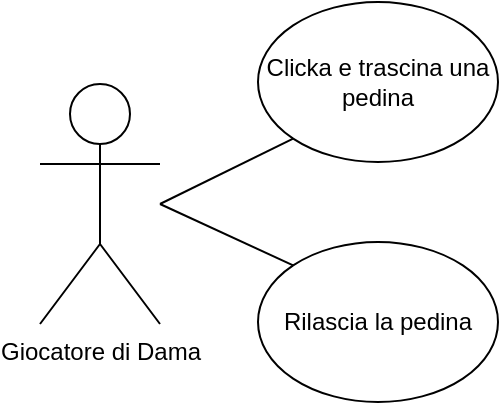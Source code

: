 <mxfile version="13.6.6" type="device"><diagram id="k0rVYddTGGMHnokr2kfz" name="Page-1"><mxGraphModel dx="868" dy="471" grid="1" gridSize="10" guides="1" tooltips="1" connect="1" arrows="1" fold="1" page="1" pageScale="1" pageWidth="1169" pageHeight="827" math="0" shadow="0"><root><mxCell id="0"/><mxCell id="1" parent="0"/><mxCell id="K4BRYnf-JstFuzafwplS-4" value="Giocatore di Dama" style="shape=umlActor;verticalLabelPosition=bottom;verticalAlign=top;html=1;outlineConnect=0;" parent="1" vertex="1"><mxGeometry x="470" y="355" width="60" height="120" as="geometry"/></mxCell><mxCell id="K4BRYnf-JstFuzafwplS-7" value="Clicka e trascina una pedina" style="ellipse;whiteSpace=wrap;html=1;" parent="1" vertex="1"><mxGeometry x="579" y="314" width="120" height="80" as="geometry"/></mxCell><mxCell id="K4BRYnf-JstFuzafwplS-8" value="Rilascia la pedina" style="ellipse;whiteSpace=wrap;html=1;" parent="1" vertex="1"><mxGeometry x="579" y="434" width="120" height="80" as="geometry"/></mxCell><mxCell id="K4BRYnf-JstFuzafwplS-21" value="" style="endArrow=none;html=1;entryX=0;entryY=1;entryDx=0;entryDy=0;" parent="1" target="K4BRYnf-JstFuzafwplS-7" edge="1"><mxGeometry width="50" height="50" relative="1" as="geometry"><mxPoint x="530" y="415" as="sourcePoint"/><mxPoint x="600" y="331" as="targetPoint"/></mxGeometry></mxCell><mxCell id="K4BRYnf-JstFuzafwplS-22" value="" style="endArrow=none;html=1;entryX=0;entryY=0;entryDx=0;entryDy=0;" parent="1" target="K4BRYnf-JstFuzafwplS-8" edge="1"><mxGeometry width="50" height="50" relative="1" as="geometry"><mxPoint x="530" y="415" as="sourcePoint"/><mxPoint x="600" y="441" as="targetPoint"/></mxGeometry></mxCell></root></mxGraphModel></diagram></mxfile>